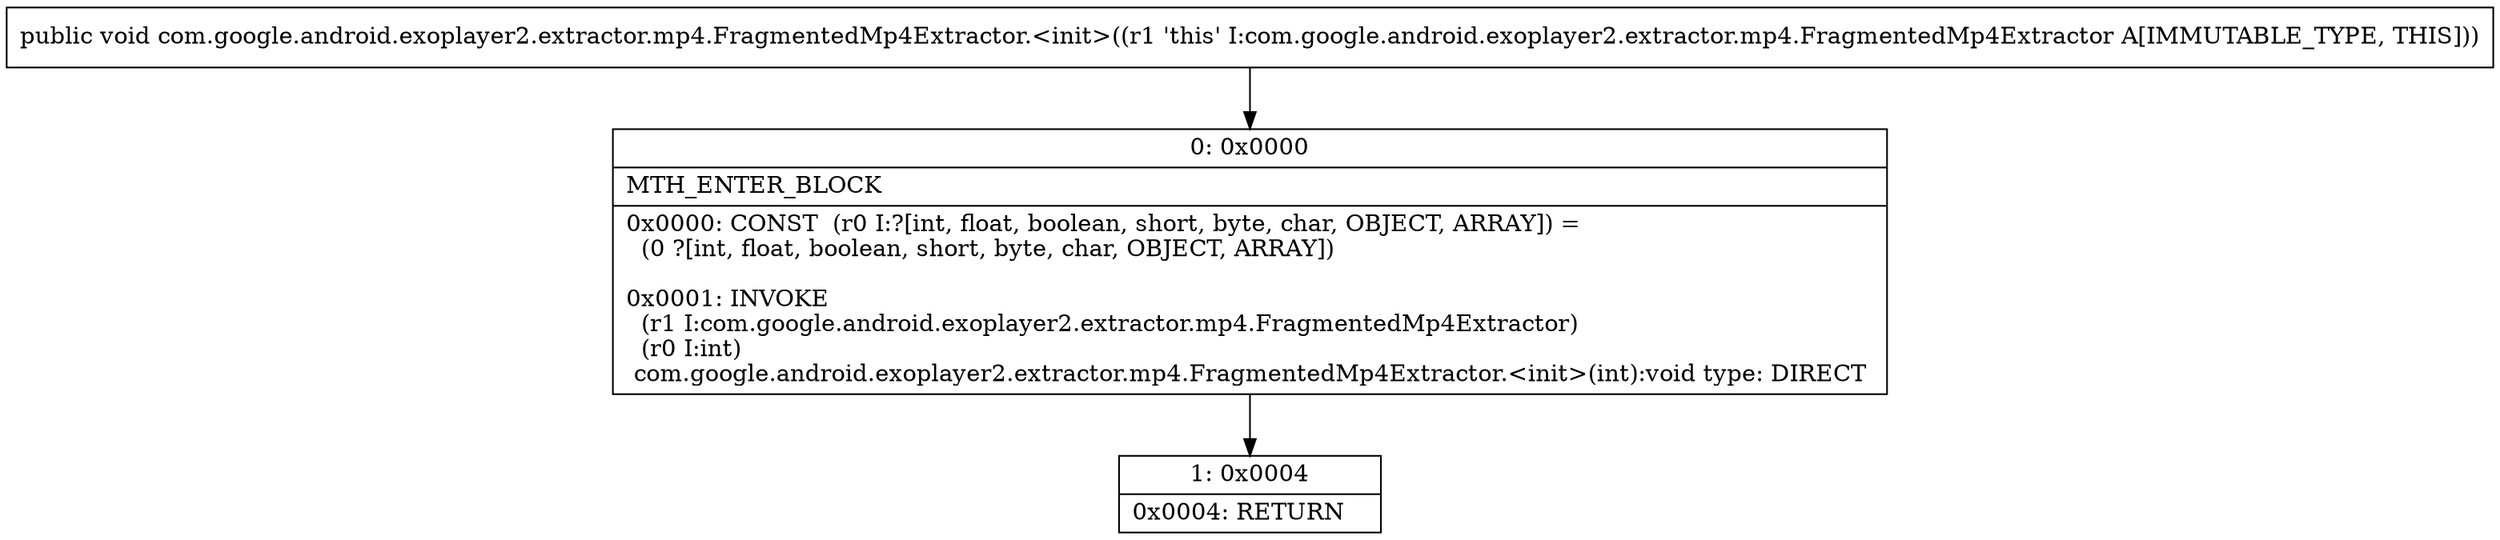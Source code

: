 digraph "CFG forcom.google.android.exoplayer2.extractor.mp4.FragmentedMp4Extractor.\<init\>()V" {
Node_0 [shape=record,label="{0\:\ 0x0000|MTH_ENTER_BLOCK\l|0x0000: CONST  (r0 I:?[int, float, boolean, short, byte, char, OBJECT, ARRAY]) = \l  (0 ?[int, float, boolean, short, byte, char, OBJECT, ARRAY])\l \l0x0001: INVOKE  \l  (r1 I:com.google.android.exoplayer2.extractor.mp4.FragmentedMp4Extractor)\l  (r0 I:int)\l com.google.android.exoplayer2.extractor.mp4.FragmentedMp4Extractor.\<init\>(int):void type: DIRECT \l}"];
Node_1 [shape=record,label="{1\:\ 0x0004|0x0004: RETURN   \l}"];
MethodNode[shape=record,label="{public void com.google.android.exoplayer2.extractor.mp4.FragmentedMp4Extractor.\<init\>((r1 'this' I:com.google.android.exoplayer2.extractor.mp4.FragmentedMp4Extractor A[IMMUTABLE_TYPE, THIS])) }"];
MethodNode -> Node_0;
Node_0 -> Node_1;
}

